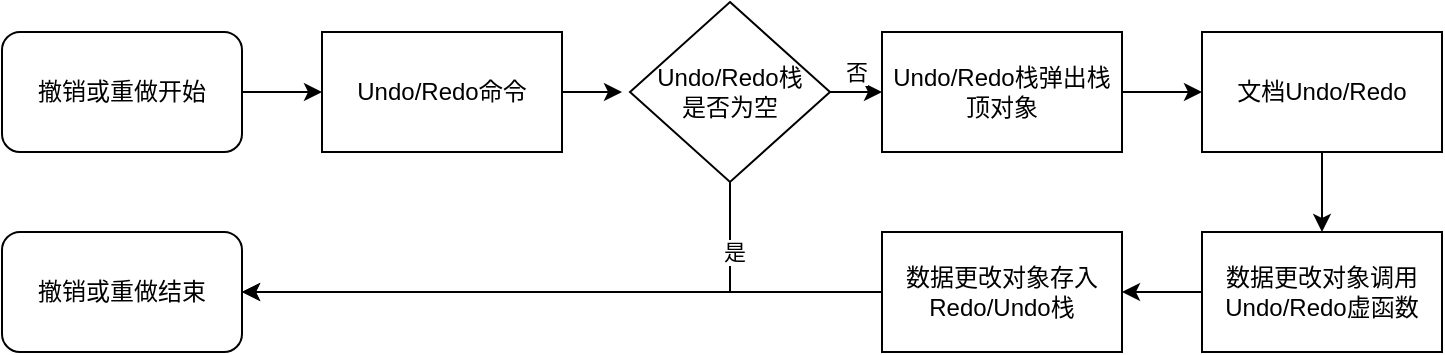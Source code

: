 <mxfile version="22.0.8" type="github">
  <diagram name="第 1 页" id="D77pJjPnXhAYYAvztb7z">
    <mxGraphModel dx="1290" dy="580" grid="1" gridSize="10" guides="1" tooltips="1" connect="1" arrows="1" fold="1" page="1" pageScale="1" pageWidth="827" pageHeight="1169" math="0" shadow="0">
      <root>
        <mxCell id="0" />
        <mxCell id="1" parent="0" />
        <mxCell id="OpUXCmSwJcfaaBgQTvMD-18" style="edgeStyle=orthogonalEdgeStyle;rounded=0;orthogonalLoop=1;jettySize=auto;html=1;" edge="1" parent="1" source="OpUXCmSwJcfaaBgQTvMD-9" target="OpUXCmSwJcfaaBgQTvMD-10">
          <mxGeometry relative="1" as="geometry" />
        </mxCell>
        <mxCell id="OpUXCmSwJcfaaBgQTvMD-9" value="撤销或重做开始" style="rounded=1;whiteSpace=wrap;html=1;" vertex="1" parent="1">
          <mxGeometry y="280" width="120" height="60" as="geometry" />
        </mxCell>
        <mxCell id="OpUXCmSwJcfaaBgQTvMD-19" style="edgeStyle=orthogonalEdgeStyle;rounded=0;orthogonalLoop=1;jettySize=auto;html=1;" edge="1" parent="1" source="OpUXCmSwJcfaaBgQTvMD-10">
          <mxGeometry relative="1" as="geometry">
            <mxPoint x="310" y="310" as="targetPoint" />
          </mxGeometry>
        </mxCell>
        <mxCell id="OpUXCmSwJcfaaBgQTvMD-10" value="Undo/Redo命令" style="rounded=0;whiteSpace=wrap;html=1;" vertex="1" parent="1">
          <mxGeometry x="160" y="280" width="120" height="60" as="geometry" />
        </mxCell>
        <mxCell id="OpUXCmSwJcfaaBgQTvMD-20" style="edgeStyle=orthogonalEdgeStyle;rounded=0;orthogonalLoop=1;jettySize=auto;html=1;entryX=0;entryY=0.5;entryDx=0;entryDy=0;" edge="1" parent="1" source="OpUXCmSwJcfaaBgQTvMD-11" target="OpUXCmSwJcfaaBgQTvMD-13">
          <mxGeometry relative="1" as="geometry" />
        </mxCell>
        <mxCell id="OpUXCmSwJcfaaBgQTvMD-25" value="否" style="edgeLabel;html=1;align=center;verticalAlign=middle;resizable=0;points=[];" vertex="1" connectable="0" parent="OpUXCmSwJcfaaBgQTvMD-20">
          <mxGeometry x="0.511" y="1" relative="1" as="geometry">
            <mxPoint y="-9" as="offset" />
          </mxGeometry>
        </mxCell>
        <mxCell id="OpUXCmSwJcfaaBgQTvMD-26" style="edgeStyle=orthogonalEdgeStyle;rounded=0;orthogonalLoop=1;jettySize=auto;html=1;entryX=1;entryY=0.5;entryDx=0;entryDy=0;" edge="1" parent="1" source="OpUXCmSwJcfaaBgQTvMD-11" target="OpUXCmSwJcfaaBgQTvMD-12">
          <mxGeometry relative="1" as="geometry">
            <Array as="points">
              <mxPoint x="364" y="410" />
            </Array>
          </mxGeometry>
        </mxCell>
        <mxCell id="OpUXCmSwJcfaaBgQTvMD-27" value="是" style="edgeLabel;html=1;align=center;verticalAlign=middle;resizable=0;points=[];" vertex="1" connectable="0" parent="OpUXCmSwJcfaaBgQTvMD-26">
          <mxGeometry x="-0.765" y="2" relative="1" as="geometry">
            <mxPoint as="offset" />
          </mxGeometry>
        </mxCell>
        <mxCell id="OpUXCmSwJcfaaBgQTvMD-11" value="Undo/Redo栈&lt;br&gt;是否为空" style="rhombus;whiteSpace=wrap;html=1;" vertex="1" parent="1">
          <mxGeometry x="314" y="265" width="100" height="90" as="geometry" />
        </mxCell>
        <mxCell id="OpUXCmSwJcfaaBgQTvMD-12" value="撤销或重做结束" style="rounded=1;whiteSpace=wrap;html=1;" vertex="1" parent="1">
          <mxGeometry y="380" width="120" height="60" as="geometry" />
        </mxCell>
        <mxCell id="OpUXCmSwJcfaaBgQTvMD-21" style="edgeStyle=orthogonalEdgeStyle;rounded=0;orthogonalLoop=1;jettySize=auto;html=1;entryX=0;entryY=0.5;entryDx=0;entryDy=0;" edge="1" parent="1" source="OpUXCmSwJcfaaBgQTvMD-13" target="OpUXCmSwJcfaaBgQTvMD-14">
          <mxGeometry relative="1" as="geometry" />
        </mxCell>
        <mxCell id="OpUXCmSwJcfaaBgQTvMD-13" value="Undo/Redo栈弹出栈顶对象" style="rounded=0;whiteSpace=wrap;html=1;" vertex="1" parent="1">
          <mxGeometry x="440" y="280" width="120" height="60" as="geometry" />
        </mxCell>
        <mxCell id="OpUXCmSwJcfaaBgQTvMD-22" style="edgeStyle=orthogonalEdgeStyle;rounded=0;orthogonalLoop=1;jettySize=auto;html=1;entryX=0.5;entryY=0;entryDx=0;entryDy=0;" edge="1" parent="1" source="OpUXCmSwJcfaaBgQTvMD-14" target="OpUXCmSwJcfaaBgQTvMD-15">
          <mxGeometry relative="1" as="geometry" />
        </mxCell>
        <mxCell id="OpUXCmSwJcfaaBgQTvMD-14" value="文档Undo/Redo" style="rounded=0;whiteSpace=wrap;html=1;" vertex="1" parent="1">
          <mxGeometry x="600" y="280" width="120" height="60" as="geometry" />
        </mxCell>
        <mxCell id="OpUXCmSwJcfaaBgQTvMD-23" style="edgeStyle=orthogonalEdgeStyle;rounded=0;orthogonalLoop=1;jettySize=auto;html=1;exitX=0;exitY=0.5;exitDx=0;exitDy=0;entryX=1;entryY=0.5;entryDx=0;entryDy=0;" edge="1" parent="1" source="OpUXCmSwJcfaaBgQTvMD-15" target="OpUXCmSwJcfaaBgQTvMD-16">
          <mxGeometry relative="1" as="geometry" />
        </mxCell>
        <mxCell id="OpUXCmSwJcfaaBgQTvMD-15" value="数据更改对象调用Undo/Redo虚函数" style="rounded=0;whiteSpace=wrap;html=1;" vertex="1" parent="1">
          <mxGeometry x="600" y="380" width="120" height="60" as="geometry" />
        </mxCell>
        <mxCell id="OpUXCmSwJcfaaBgQTvMD-24" style="edgeStyle=orthogonalEdgeStyle;rounded=0;orthogonalLoop=1;jettySize=auto;html=1;entryX=1;entryY=0.5;entryDx=0;entryDy=0;" edge="1" parent="1" source="OpUXCmSwJcfaaBgQTvMD-16" target="OpUXCmSwJcfaaBgQTvMD-12">
          <mxGeometry relative="1" as="geometry" />
        </mxCell>
        <mxCell id="OpUXCmSwJcfaaBgQTvMD-16" value="数据更改对象存入Redo/Undo栈" style="rounded=0;whiteSpace=wrap;html=1;" vertex="1" parent="1">
          <mxGeometry x="440" y="380" width="120" height="60" as="geometry" />
        </mxCell>
      </root>
    </mxGraphModel>
  </diagram>
</mxfile>
